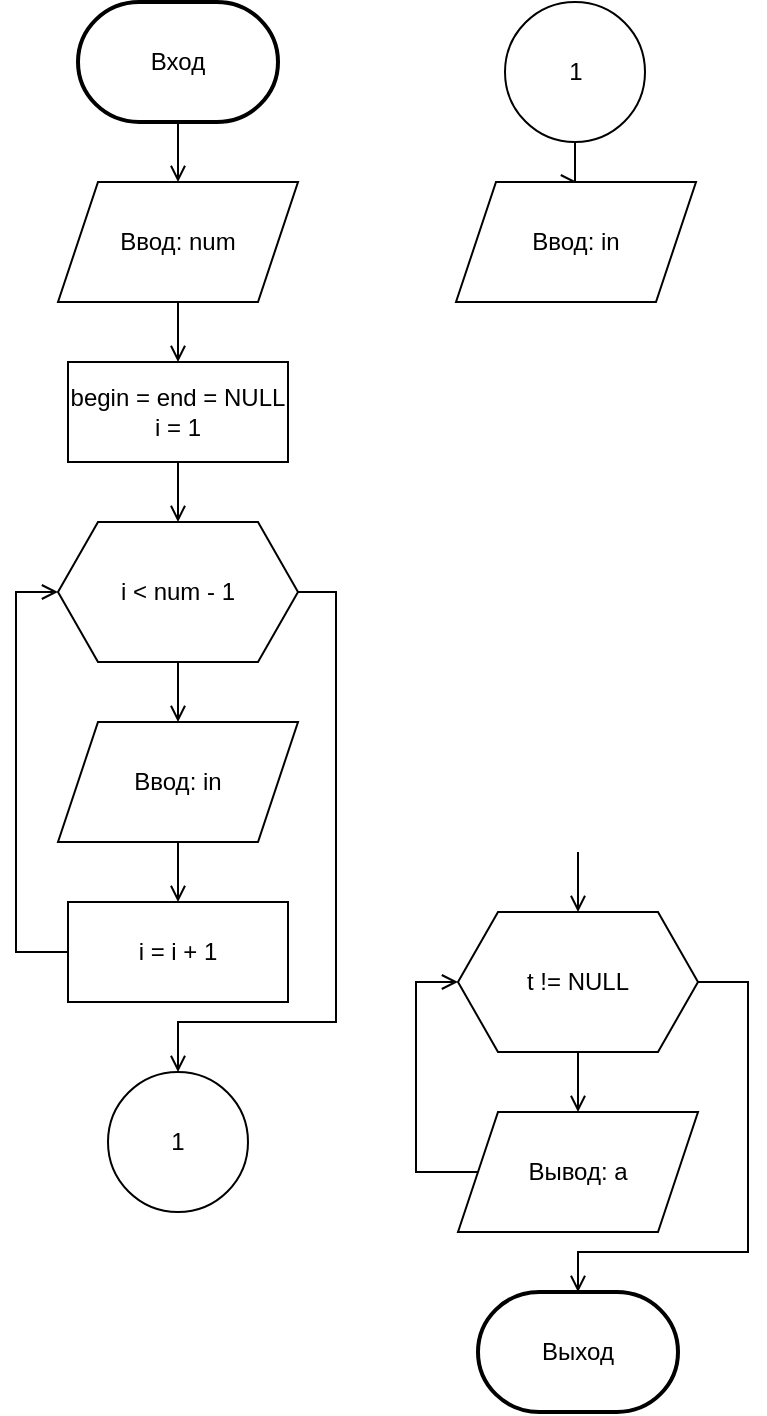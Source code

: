 <mxfile version="14.4.3" type="github">
  <diagram id="2XYw5rfrzcdDfsoRY1aY" name="Page-1">
    <mxGraphModel dx="1038" dy="1757" grid="1" gridSize="10" guides="1" tooltips="1" connect="1" arrows="1" fold="1" page="1" pageScale="1" pageWidth="827" pageHeight="1169" math="0" shadow="0">
      <root>
        <mxCell id="0" />
        <mxCell id="1" parent="0" />
        <mxCell id="H2cdQdNsFVJgSfEbFwte-2" style="edgeStyle=orthogonalEdgeStyle;rounded=0;orthogonalLoop=1;jettySize=auto;html=1;entryX=0.5;entryY=0;entryDx=0;entryDy=0;endArrow=open;endFill=0;" parent="1" source="bIGdx2mvvDFSyfbHBPX8-2" target="H2cdQdNsFVJgSfEbFwte-1" edge="1">
          <mxGeometry relative="1" as="geometry" />
        </mxCell>
        <mxCell id="bIGdx2mvvDFSyfbHBPX8-2" value="Вход" style="strokeWidth=2;html=1;shape=mxgraph.flowchart.terminator;whiteSpace=wrap;" parent="1" vertex="1">
          <mxGeometry x="231" width="100" height="60" as="geometry" />
        </mxCell>
        <mxCell id="bIGdx2mvvDFSyfbHBPX8-59" value="Выход" style="strokeWidth=2;html=1;shape=mxgraph.flowchart.terminator;whiteSpace=wrap;" parent="1" vertex="1">
          <mxGeometry x="431" y="645" width="100" height="60" as="geometry" />
        </mxCell>
        <mxCell id="H2cdQdNsFVJgSfEbFwte-9" style="edgeStyle=orthogonalEdgeStyle;rounded=0;orthogonalLoop=1;jettySize=auto;html=1;endArrow=open;endFill=0;exitX=0.5;exitY=1;exitDx=0;exitDy=0;entryX=0.5;entryY=0;entryDx=0;entryDy=0;" parent="1" source="pRmrsL6-HdyroAubP1yS-1" target="R6cZvxgfhZuNwIvXrBpr-5" edge="1">
          <mxGeometry relative="1" as="geometry">
            <mxPoint x="281" y="410" as="sourcePoint" />
            <mxPoint x="281" y="440" as="targetPoint" />
          </mxGeometry>
        </mxCell>
        <mxCell id="H2cdQdNsFVJgSfEbFwte-13" style="edgeStyle=orthogonalEdgeStyle;rounded=0;orthogonalLoop=1;jettySize=auto;html=1;endArrow=open;endFill=0;entryX=0.5;entryY=0;entryDx=0;entryDy=0;" parent="1" source="pRmrsL6-HdyroAubP1yS-1" target="ApQISaAkhnt0DVVHts4M-14" edge="1">
          <mxGeometry relative="1" as="geometry">
            <mxPoint x="160" y="520" as="targetPoint" />
            <Array as="points">
              <mxPoint x="360" y="295" />
              <mxPoint x="360" y="510" />
              <mxPoint x="281" y="510" />
            </Array>
          </mxGeometry>
        </mxCell>
        <mxCell id="pRmrsL6-HdyroAubP1yS-1" value="i &amp;lt; num - 1" style="shape=hexagon;perimeter=hexagonPerimeter2;whiteSpace=wrap;html=1;fixedSize=1;" parent="1" vertex="1">
          <mxGeometry x="221" y="260" width="120" height="70" as="geometry" />
        </mxCell>
        <mxCell id="H2cdQdNsFVJgSfEbFwte-5" style="edgeStyle=orthogonalEdgeStyle;rounded=0;orthogonalLoop=1;jettySize=auto;html=1;endArrow=open;endFill=0;" parent="1" source="H2cdQdNsFVJgSfEbFwte-1" target="H2cdQdNsFVJgSfEbFwte-4" edge="1">
          <mxGeometry relative="1" as="geometry" />
        </mxCell>
        <mxCell id="H2cdQdNsFVJgSfEbFwte-1" value="Ввод: num" style="shape=parallelogram;perimeter=parallelogramPerimeter;whiteSpace=wrap;html=1;fixedSize=1;" parent="1" vertex="1">
          <mxGeometry x="221" y="90" width="120" height="60" as="geometry" />
        </mxCell>
        <mxCell id="H2cdQdNsFVJgSfEbFwte-6" style="edgeStyle=orthogonalEdgeStyle;rounded=0;orthogonalLoop=1;jettySize=auto;html=1;endArrow=open;endFill=0;" parent="1" source="H2cdQdNsFVJgSfEbFwte-4" target="pRmrsL6-HdyroAubP1yS-1" edge="1">
          <mxGeometry relative="1" as="geometry" />
        </mxCell>
        <mxCell id="H2cdQdNsFVJgSfEbFwte-4" value="begin = end = NULL&lt;br&gt;i = 1" style="rounded=0;whiteSpace=wrap;html=1;" parent="1" vertex="1">
          <mxGeometry x="226" y="180" width="110" height="50" as="geometry" />
        </mxCell>
        <mxCell id="H2cdQdNsFVJgSfEbFwte-12" style="edgeStyle=orthogonalEdgeStyle;rounded=0;orthogonalLoop=1;jettySize=auto;html=1;endArrow=open;endFill=0;exitX=0;exitY=0.5;exitDx=0;exitDy=0;" parent="1" source="R6cZvxgfhZuNwIvXrBpr-4" edge="1">
          <mxGeometry relative="1" as="geometry">
            <mxPoint x="221" y="295" as="targetPoint" />
            <Array as="points">
              <mxPoint x="200" y="475" />
              <mxPoint x="200" y="295" />
            </Array>
            <mxPoint x="231" y="730" as="sourcePoint" />
          </mxGeometry>
        </mxCell>
        <mxCell id="wm1HKAJJAEy6g_Pln6Gt-4" style="edgeStyle=orthogonalEdgeStyle;rounded=0;orthogonalLoop=1;jettySize=auto;html=1;endArrow=open;endFill=0;" edge="1" parent="1" source="H2cdQdNsFVJgSfEbFwte-15">
          <mxGeometry relative="1" as="geometry">
            <mxPoint x="480" y="90" as="targetPoint" />
          </mxGeometry>
        </mxCell>
        <mxCell id="H2cdQdNsFVJgSfEbFwte-15" value="1" style="ellipse;whiteSpace=wrap;html=1;aspect=fixed;" parent="1" vertex="1">
          <mxGeometry x="444.5" width="70" height="70" as="geometry" />
        </mxCell>
        <mxCell id="R6cZvxgfhZuNwIvXrBpr-4" value="i = i + 1" style="rounded=0;whiteSpace=wrap;html=1;" parent="1" vertex="1">
          <mxGeometry x="226" y="450" width="110" height="50" as="geometry" />
        </mxCell>
        <mxCell id="ApQISaAkhnt0DVVHts4M-1" style="edgeStyle=orthogonalEdgeStyle;rounded=0;orthogonalLoop=1;jettySize=auto;html=1;exitX=0.5;exitY=1;exitDx=0;exitDy=0;entryX=0.5;entryY=0;entryDx=0;entryDy=0;endArrow=open;endFill=0;" parent="1" source="R6cZvxgfhZuNwIvXrBpr-5" target="R6cZvxgfhZuNwIvXrBpr-4" edge="1">
          <mxGeometry relative="1" as="geometry" />
        </mxCell>
        <mxCell id="R6cZvxgfhZuNwIvXrBpr-5" value="Ввод: in" style="shape=parallelogram;perimeter=parallelogramPerimeter;whiteSpace=wrap;html=1;fixedSize=1;" parent="1" vertex="1">
          <mxGeometry x="221" y="360" width="120" height="60" as="geometry" />
        </mxCell>
        <mxCell id="ApQISaAkhnt0DVVHts4M-15" style="edgeStyle=orthogonalEdgeStyle;rounded=0;orthogonalLoop=1;jettySize=auto;html=1;entryX=0.5;entryY=0;entryDx=0;entryDy=0;endArrow=open;endFill=0;strokeColor=#000000;" parent="1" target="ApQISaAkhnt0DVVHts4M-10" edge="1">
          <mxGeometry relative="1" as="geometry">
            <mxPoint x="481" y="425" as="sourcePoint" />
          </mxGeometry>
        </mxCell>
        <mxCell id="ApQISaAkhnt0DVVHts4M-9" style="edgeStyle=orthogonalEdgeStyle;rounded=0;orthogonalLoop=1;jettySize=auto;html=1;endArrow=open;endFill=0;exitX=0.5;exitY=1;exitDx=0;exitDy=0;entryX=0.5;entryY=0;entryDx=0;entryDy=0;" parent="1" source="ApQISaAkhnt0DVVHts4M-10" target="ApQISaAkhnt0DVVHts4M-12" edge="1">
          <mxGeometry relative="1" as="geometry">
            <mxPoint x="481" y="605" as="sourcePoint" />
            <mxPoint x="481" y="635" as="targetPoint" />
          </mxGeometry>
        </mxCell>
        <mxCell id="ApQISaAkhnt0DVVHts4M-17" style="edgeStyle=orthogonalEdgeStyle;rounded=0;orthogonalLoop=1;jettySize=auto;html=1;entryX=0.5;entryY=0;entryDx=0;entryDy=0;entryPerimeter=0;endArrow=open;endFill=0;strokeColor=#000000;" parent="1" source="ApQISaAkhnt0DVVHts4M-10" target="bIGdx2mvvDFSyfbHBPX8-59" edge="1">
          <mxGeometry relative="1" as="geometry">
            <Array as="points">
              <mxPoint x="566" y="490" />
              <mxPoint x="566" y="625" />
              <mxPoint x="481" y="625" />
            </Array>
          </mxGeometry>
        </mxCell>
        <mxCell id="ApQISaAkhnt0DVVHts4M-10" value="t != NULL" style="shape=hexagon;perimeter=hexagonPerimeter2;whiteSpace=wrap;html=1;fixedSize=1;" parent="1" vertex="1">
          <mxGeometry x="421" y="455" width="120" height="70" as="geometry" />
        </mxCell>
        <mxCell id="ApQISaAkhnt0DVVHts4M-11" style="edgeStyle=orthogonalEdgeStyle;rounded=0;orthogonalLoop=1;jettySize=auto;html=1;endArrow=open;endFill=0;exitX=0;exitY=0.5;exitDx=0;exitDy=0;" parent="1" source="ApQISaAkhnt0DVVHts4M-12" edge="1">
          <mxGeometry relative="1" as="geometry">
            <mxPoint x="421" y="490" as="targetPoint" />
            <Array as="points">
              <mxPoint x="400" y="585" />
              <mxPoint x="400" y="490" />
            </Array>
            <mxPoint x="426" y="670" as="sourcePoint" />
          </mxGeometry>
        </mxCell>
        <mxCell id="ApQISaAkhnt0DVVHts4M-12" value="Вывод: a" style="shape=parallelogram;perimeter=parallelogramPerimeter;whiteSpace=wrap;html=1;fixedSize=1;" parent="1" vertex="1">
          <mxGeometry x="421" y="555" width="120" height="60" as="geometry" />
        </mxCell>
        <mxCell id="ApQISaAkhnt0DVVHts4M-14" value="1" style="ellipse;whiteSpace=wrap;html=1;aspect=fixed;" parent="1" vertex="1">
          <mxGeometry x="246" y="535" width="70" height="70" as="geometry" />
        </mxCell>
        <mxCell id="wm1HKAJJAEy6g_Pln6Gt-2" value="Ввод: in" style="shape=parallelogram;perimeter=parallelogramPerimeter;whiteSpace=wrap;html=1;fixedSize=1;" vertex="1" parent="1">
          <mxGeometry x="420" y="90" width="120" height="60" as="geometry" />
        </mxCell>
      </root>
    </mxGraphModel>
  </diagram>
</mxfile>

